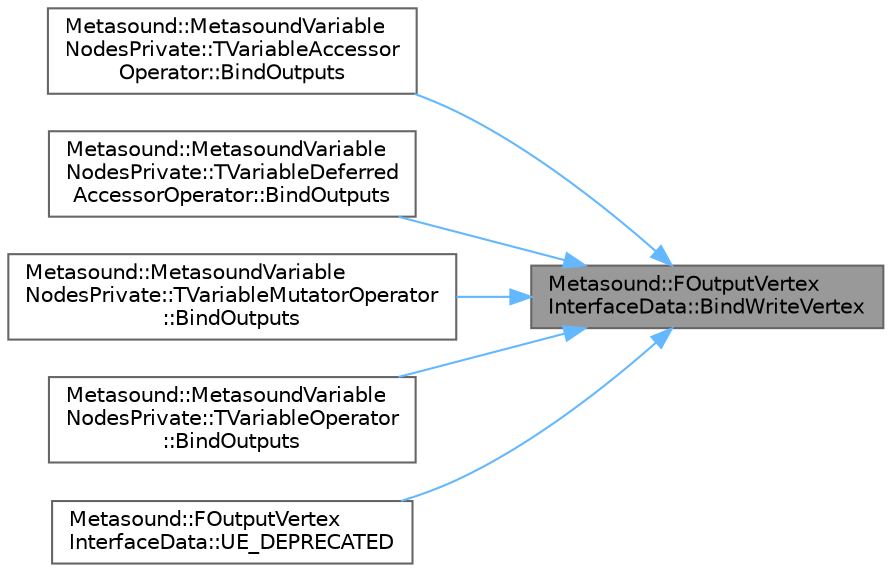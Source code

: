 digraph "Metasound::FOutputVertexInterfaceData::BindWriteVertex"
{
 // INTERACTIVE_SVG=YES
 // LATEX_PDF_SIZE
  bgcolor="transparent";
  edge [fontname=Helvetica,fontsize=10,labelfontname=Helvetica,labelfontsize=10];
  node [fontname=Helvetica,fontsize=10,shape=box,height=0.2,width=0.4];
  rankdir="RL";
  Node1 [id="Node000001",label="Metasound::FOutputVertex\lInterfaceData::BindWriteVertex",height=0.2,width=0.4,color="gray40", fillcolor="grey60", style="filled", fontcolor="black",tooltip="Bind a write vertex from a write reference."];
  Node1 -> Node2 [id="edge1_Node000001_Node000002",dir="back",color="steelblue1",style="solid",tooltip=" "];
  Node2 [id="Node000002",label="Metasound::MetasoundVariable\lNodesPrivate::TVariableAccessor\lOperator::BindOutputs",height=0.2,width=0.4,color="grey40", fillcolor="white", style="filled",URL="$da/def/classMetasound_1_1MetasoundVariableNodesPrivate_1_1TVariableAccessorOperator.html#a7b6767983b22466bbc7b4fbe3beab28d",tooltip="BindOutputs binds data references in the IOperator with the FOutputVertexInterfaceData."];
  Node1 -> Node3 [id="edge2_Node000001_Node000003",dir="back",color="steelblue1",style="solid",tooltip=" "];
  Node3 [id="Node000003",label="Metasound::MetasoundVariable\lNodesPrivate::TVariableDeferred\lAccessorOperator::BindOutputs",height=0.2,width=0.4,color="grey40", fillcolor="white", style="filled",URL="$df/d7b/classMetasound_1_1MetasoundVariableNodesPrivate_1_1TVariableDeferredAccessorOperator.html#a3d86f4802ffcc879d99372bc83fa30ff",tooltip="BindOutputs binds data references in the IOperator with the FOutputVertexInterfaceData."];
  Node1 -> Node4 [id="edge3_Node000001_Node000004",dir="back",color="steelblue1",style="solid",tooltip=" "];
  Node4 [id="Node000004",label="Metasound::MetasoundVariable\lNodesPrivate::TVariableMutatorOperator\l::BindOutputs",height=0.2,width=0.4,color="grey40", fillcolor="white", style="filled",URL="$d4/d7f/classMetasound_1_1MetasoundVariableNodesPrivate_1_1TVariableMutatorOperator.html#a8b62b8bff2ba3704cba07978218ca2ab",tooltip="BindOutputs binds data references in the IOperator with the FOutputVertexInterfaceData."];
  Node1 -> Node5 [id="edge4_Node000001_Node000005",dir="back",color="steelblue1",style="solid",tooltip=" "];
  Node5 [id="Node000005",label="Metasound::MetasoundVariable\lNodesPrivate::TVariableOperator\l::BindOutputs",height=0.2,width=0.4,color="grey40", fillcolor="white", style="filled",URL="$dd/d3b/classMetasound_1_1MetasoundVariableNodesPrivate_1_1TVariableOperator.html#af39b0f5c97267006ff416c7fb25a4d72",tooltip="BindOutputs binds data references in the IOperator with the FOutputVertexInterfaceData."];
  Node1 -> Node6 [id="edge5_Node000001_Node000006",dir="back",color="steelblue1",style="solid",tooltip=" "];
  Node6 [id="Node000006",label="Metasound::FOutputVertex\lInterfaceData::UE_DEPRECATED",height=0.2,width=0.4,color="grey40", fillcolor="white", style="filled",URL="$d5/d2c/classMetasound_1_1FOutputVertexInterfaceData.html#a94c5a842646a5687cbd0c06b548a7504",tooltip="Bind a write vertex from a write reference."];
}
